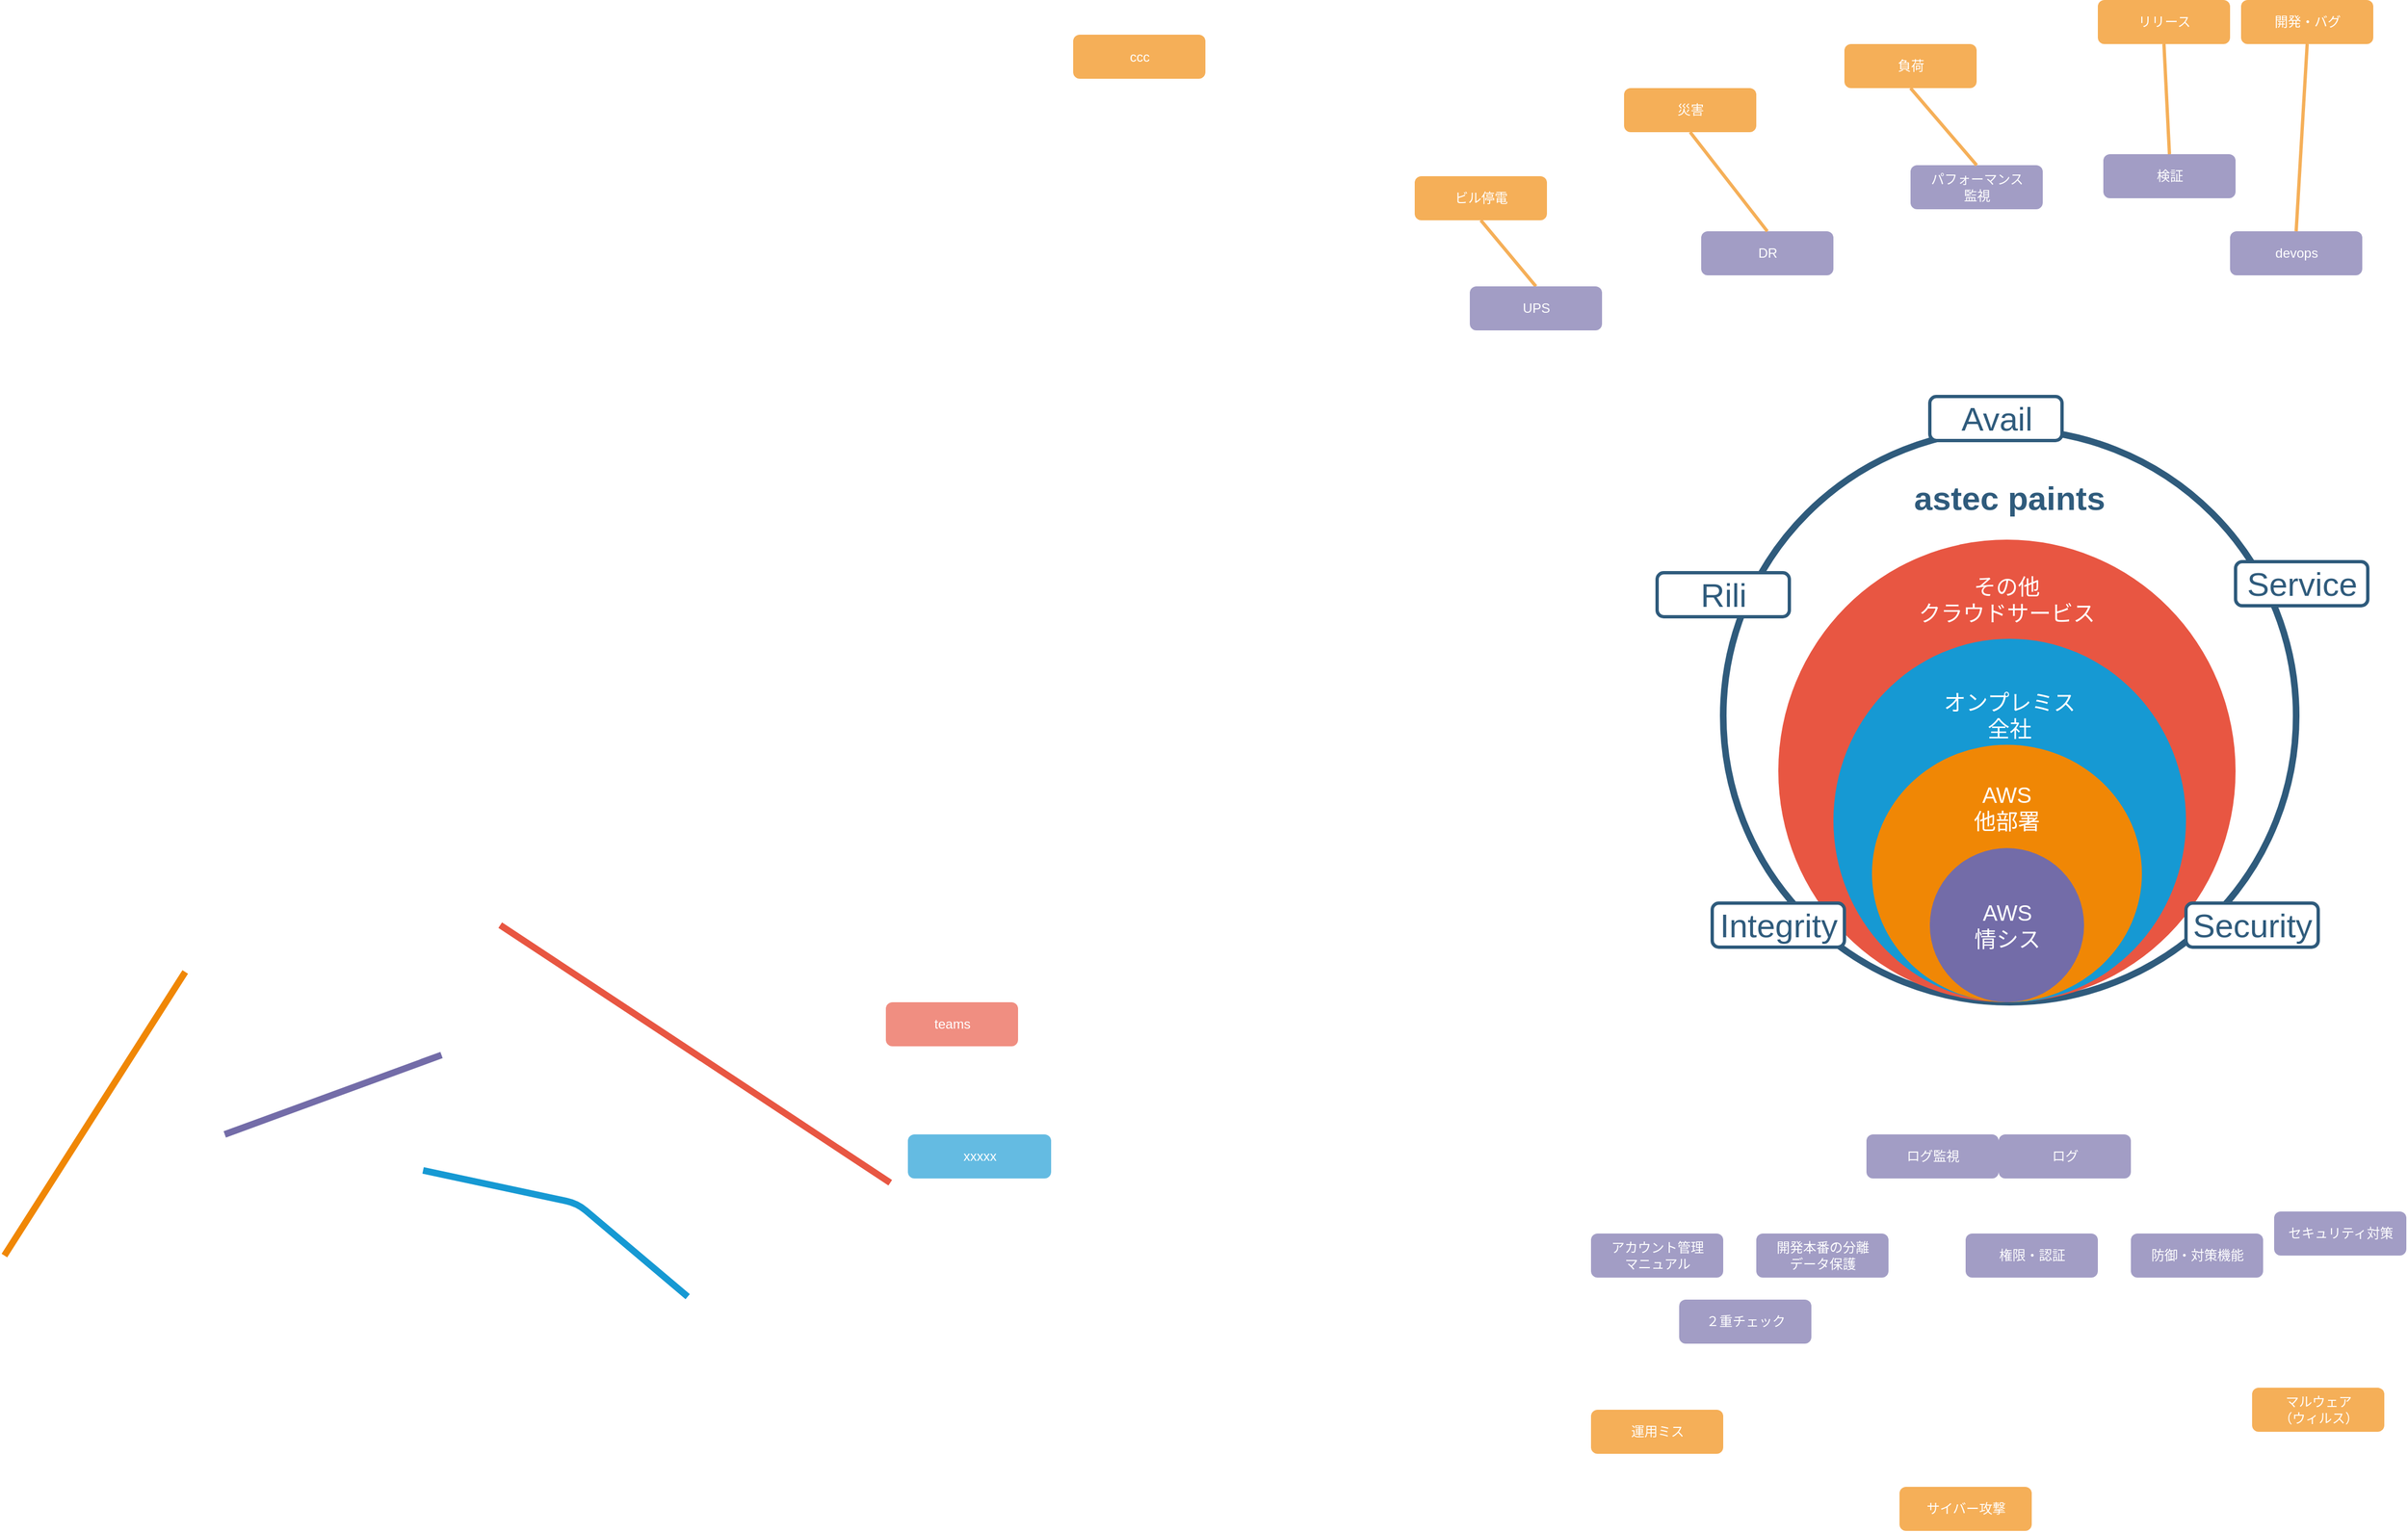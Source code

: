 <mxfile version="18.1.3" type="github">
  <diagram id="6a731a19-8d31-9384-78a2-239565b7b9f0" name="Page-1">
    <mxGraphModel dx="2370" dy="1270" grid="1" gridSize="10" guides="1" tooltips="1" connect="1" arrows="1" fold="1" page="1" pageScale="1" pageWidth="1169" pageHeight="827" background="none" math="0" shadow="0">
      <root>
        <mxCell id="0" />
        <mxCell id="1" parent="0" />
        <mxCell id="1359" style="endArrow=none;strokeWidth=6;strokeColor=#1699D3;html=1;" parent="1" edge="1">
          <mxGeometry relative="1" as="geometry">
            <mxPoint x="740.139" y="1227.328" as="sourcePoint" />
            <mxPoint x="500" y="1112.67" as="targetPoint" />
            <Array as="points">
              <mxPoint x="640" y="1142.67" />
            </Array>
          </mxGeometry>
        </mxCell>
        <mxCell id="1360" style="endArrow=none;strokeWidth=6;strokeColor=#f08705;html=1;" parent="1" edge="1">
          <mxGeometry relative="1" as="geometry">
            <mxPoint x="119.999" y="1190.002" as="sourcePoint" />
            <mxPoint x="284.12" y="932.46" as="targetPoint" />
          </mxGeometry>
        </mxCell>
        <mxCell id="1363" style="endArrow=none;strokeWidth=6;strokeColor=#736CA8;html=1;" parent="1" edge="1">
          <mxGeometry relative="1" as="geometry">
            <mxPoint x="516.724" y="1007.898" as="sourcePoint" />
            <mxPoint x="320" y="1080" as="targetPoint" />
          </mxGeometry>
        </mxCell>
        <mxCell id="1366" value="" style="edgeStyle=none;endArrow=none;strokeWidth=6;strokeColor=#E85642;html=1;" parent="1" edge="1">
          <mxGeometry x="-185.01" y="380.39" width="100" height="100" as="geometry">
            <mxPoint x="570.003" y="889.995" as="sourcePoint" />
            <mxPoint x="923.99" y="1123.89" as="targetPoint" />
          </mxGeometry>
        </mxCell>
        <mxCell id="1372" value="xxxxx" style="rounded=1;fillColor=#64BBE2;strokeColor=none;strokeWidth=3;shadow=0;html=1;fontColor=#FFFFFF;" parent="1" vertex="1">
          <mxGeometry x="940" y="1080" width="130" height="40" as="geometry" />
        </mxCell>
        <mxCell id="1392" value="ccc" style="rounded=1;fillColor=#f5af58;strokeColor=none;strokeWidth=3;shadow=0;html=1;fontColor=#FFFFFF;" parent="1" vertex="1">
          <mxGeometry x="1090" y="81.5" width="120" height="40" as="geometry" />
        </mxCell>
        <mxCell id="1399" value="" style="edgeStyle=none;endArrow=none;strokeWidth=3;strokeColor=#F5AF58;html=1;exitX=0.5;exitY=1;exitDx=0;exitDy=0;entryX=0.5;entryY=0;entryDx=0;entryDy=0;" parent="1" source="q977mSP6qbXEapheZTbc-1552" edge="1" target="1527">
          <mxGeometry x="288.57" y="-68.5" width="100" height="100" as="geometry">
            <mxPoint x="1448.57" y="290" as="sourcePoint" />
            <mxPoint x="1339.999" y="321.5" as="targetPoint" />
          </mxGeometry>
        </mxCell>
        <mxCell id="1490" value="teams" style="rounded=1;fillColor=#f08e81;strokeColor=none;strokeWidth=3;shadow=0;html=1;fontColor=#FFFFFF;" parent="1" vertex="1">
          <mxGeometry x="920" y="960" width="120" height="40" as="geometry" />
        </mxCell>
        <mxCell id="1517" value="ログ監視" style="rounded=1;fillColor=#a29dc5;strokeColor=none;strokeWidth=3;shadow=0;html=1;fontColor=#FFFFFF;" parent="1" vertex="1">
          <mxGeometry x="1810" y="1080" width="120" height="40" as="geometry" />
        </mxCell>
        <mxCell id="1518" value="検証" style="rounded=1;fillColor=#a29dc5;strokeColor=none;strokeWidth=3;shadow=0;html=1;fontColor=#FFFFFF;" parent="1" vertex="1">
          <mxGeometry x="2025" y="190" width="120" height="40" as="geometry" />
        </mxCell>
        <mxCell id="1519" value="devops" style="rounded=1;fillColor=#a29dc5;strokeColor=none;strokeWidth=3;shadow=0;html=1;fontColor=#FFFFFF;" parent="1" vertex="1">
          <mxGeometry x="2140" y="260" width="120" height="40" as="geometry" />
        </mxCell>
        <mxCell id="1520" value="パフォーマンス&lt;br&gt;監視" style="rounded=1;fillColor=#a29dc5;strokeColor=none;strokeWidth=3;shadow=0;html=1;fontColor=#FFFFFF;" parent="1" vertex="1">
          <mxGeometry x="1850" y="200" width="120" height="40" as="geometry" />
        </mxCell>
        <mxCell id="1521" value="２重チェック" style="rounded=1;fillColor=#a29dc5;strokeColor=none;strokeWidth=3;shadow=0;html=1;fontColor=#FFFFFF;" parent="1" vertex="1">
          <mxGeometry x="1640" y="1230" width="120" height="40" as="geometry" />
        </mxCell>
        <mxCell id="1522" value="防御・対策機能" style="rounded=1;fillColor=#a29dc5;strokeColor=none;strokeWidth=3;shadow=0;html=1;fontColor=#FFFFFF;" parent="1" vertex="1">
          <mxGeometry x="2050" y="1170" width="120" height="40" as="geometry" />
        </mxCell>
        <mxCell id="1523" value="セキュリティ対策" style="rounded=1;fillColor=#a29dc5;strokeColor=none;strokeWidth=3;shadow=0;html=1;fontColor=#FFFFFF;" parent="1" vertex="1">
          <mxGeometry x="2180" y="1150" width="120" height="40" as="geometry" />
        </mxCell>
        <mxCell id="1524" value="権限・認証" style="rounded=1;fillColor=#a29dc5;strokeColor=none;strokeWidth=3;shadow=0;html=1;fontColor=#FFFFFF;" parent="1" vertex="1">
          <mxGeometry x="1900" y="1170" width="120" height="40" as="geometry" />
        </mxCell>
        <mxCell id="1525" value="開発本番の分離&lt;br&gt;データ保護" style="rounded=1;fillColor=#a29dc5;strokeColor=none;strokeWidth=3;shadow=0;html=1;fontColor=#FFFFFF;" parent="1" vertex="1">
          <mxGeometry x="1710" y="1170" width="120" height="40" as="geometry" />
        </mxCell>
        <mxCell id="1526" value="アカウント管理&lt;br&gt;マニュアル" style="rounded=1;fillColor=#a29dc5;strokeColor=none;strokeWidth=3;shadow=0;html=1;fontColor=#FFFFFF;" parent="1" vertex="1">
          <mxGeometry x="1560" y="1170" width="120" height="40" as="geometry" />
        </mxCell>
        <mxCell id="1527" value="UPS" style="rounded=1;fillColor=#a29dc5;strokeColor=none;strokeWidth=3;shadow=0;html=1;fontColor=#FFFFFF;" parent="1" vertex="1">
          <mxGeometry x="1450" y="310" width="120" height="40" as="geometry" />
        </mxCell>
        <mxCell id="1529" value="DR" style="rounded=1;fillColor=#a29dc5;strokeColor=none;strokeWidth=3;shadow=0;html=1;fontColor=#FFFFFF;" parent="1" vertex="1">
          <mxGeometry x="1660" y="260" width="120" height="40" as="geometry" />
        </mxCell>
        <mxCell id="q977mSP6qbXEapheZTbc-1542" value="astec paints&lt;br&gt;&lt;br&gt;&lt;br&gt;&lt;br&gt;&lt;br&gt;&lt;br&gt;&lt;br&gt;&lt;br&gt;&lt;br&gt;&lt;br&gt;&lt;br&gt;&lt;br&gt;" style="ellipse;whiteSpace=wrap;html=1;shadow=0;fontFamily=Helvetica;fontSize=30;fontColor=#2F5B7C;align=center;strokeColor=#2F5B7C;strokeWidth=6;fillColor=#FFFFFF;fontStyle=1;gradientColor=none;" vertex="1" parent="1">
          <mxGeometry x="1680" y="440" width="520" height="520" as="geometry" />
        </mxCell>
        <mxCell id="1542" style="edgeStyle=none;rounded=0;html=1;exitX=0.5;exitY=1;endArrow=none;endFill=0;jettySize=auto;orthogonalLoop=1;strokeColor=#736CA8;strokeWidth=2;fillColor=#64bbe2;fontSize=20;fontColor=#23445D;" parent="1" source="1529" target="1529" edge="1">
          <mxGeometry relative="1" as="geometry" />
        </mxCell>
        <mxCell id="zO4uqiVkF_f-rewkO_dX-1543" value="ログ" style="rounded=1;fillColor=#a29dc5;strokeColor=none;strokeWidth=3;shadow=0;html=1;fontColor=#FFFFFF;" parent="1" vertex="1">
          <mxGeometry x="1930" y="1080" width="120" height="40" as="geometry" />
        </mxCell>
        <mxCell id="q977mSP6qbXEapheZTbc-1551" value="災害" style="rounded=1;fillColor=#f5af58;strokeColor=none;strokeWidth=3;shadow=0;html=1;fontColor=#FFFFFF;" vertex="1" parent="1">
          <mxGeometry x="1590" y="130" width="120" height="40" as="geometry" />
        </mxCell>
        <mxCell id="q977mSP6qbXEapheZTbc-1552" value="ビル停電" style="rounded=1;fillColor=#f5af58;strokeColor=none;strokeWidth=3;shadow=0;html=1;fontColor=#FFFFFF;" vertex="1" parent="1">
          <mxGeometry x="1400" y="210" width="120" height="40" as="geometry" />
        </mxCell>
        <mxCell id="q977mSP6qbXEapheZTbc-1553" value="運用ミス" style="rounded=1;fillColor=#f5af58;strokeColor=none;strokeWidth=3;shadow=0;html=1;fontColor=#FFFFFF;" vertex="1" parent="1">
          <mxGeometry x="1560" y="1330" width="120" height="40" as="geometry" />
        </mxCell>
        <mxCell id="q977mSP6qbXEapheZTbc-1554" value="リリース" style="rounded=1;fillColor=#f5af58;strokeColor=none;strokeWidth=3;shadow=0;html=1;fontColor=#FFFFFF;" vertex="1" parent="1">
          <mxGeometry x="2020" y="50" width="120" height="40" as="geometry" />
        </mxCell>
        <mxCell id="q977mSP6qbXEapheZTbc-1557" value="マルウェア&lt;br&gt;（ウィルス）" style="rounded=1;fillColor=#f5af58;strokeColor=none;strokeWidth=3;shadow=0;html=1;fontColor=#FFFFFF;" vertex="1" parent="1">
          <mxGeometry x="2160" y="1310" width="120" height="40" as="geometry" />
        </mxCell>
        <mxCell id="q977mSP6qbXEapheZTbc-1558" value="サイバー攻撃" style="rounded=1;fillColor=#f5af58;strokeColor=none;strokeWidth=3;shadow=0;html=1;fontColor=#FFFFFF;" vertex="1" parent="1">
          <mxGeometry x="1840" y="1400" width="120" height="40" as="geometry" />
        </mxCell>
        <mxCell id="q977mSP6qbXEapheZTbc-1559" value="開発・バグ" style="rounded=1;fillColor=#f5af58;strokeColor=none;strokeWidth=3;shadow=0;html=1;fontColor=#FFFFFF;" vertex="1" parent="1">
          <mxGeometry x="2150" y="50" width="120" height="40" as="geometry" />
        </mxCell>
        <mxCell id="q977mSP6qbXEapheZTbc-1560" value="負荷" style="rounded=1;fillColor=#f5af58;strokeColor=none;strokeWidth=3;shadow=0;html=1;fontColor=#FFFFFF;" vertex="1" parent="1">
          <mxGeometry x="1790" y="90" width="120" height="40" as="geometry" />
        </mxCell>
        <mxCell id="1356" value="その他&lt;br&gt;クラウドサービス&lt;br&gt;&lt;br&gt;&lt;br&gt;&lt;br&gt;&lt;br&gt;&lt;br&gt;&lt;br&gt;&lt;br&gt;&lt;br&gt;&lt;br&gt;&lt;br&gt;&lt;br&gt;&lt;br&gt;&lt;br&gt;" style="ellipse;whiteSpace=wrap;html=1;shadow=0;fontFamily=Helvetica;fontSize=20;fontColor=#FFFFFF;align=center;strokeWidth=3;fillColor=#E85642;strokeColor=none;" parent="1" vertex="1">
          <mxGeometry x="1730" y="540" width="415" height="420" as="geometry" />
        </mxCell>
        <mxCell id="1350" value="オンプレミス&lt;br&gt;全社&lt;br&gt;&lt;br&gt;&lt;br&gt;&lt;br&gt;&lt;br&gt;&lt;br&gt;&lt;br&gt;&lt;br&gt;&lt;br&gt;" style="ellipse;whiteSpace=wrap;html=1;shadow=0;fontFamily=Helvetica;fontSize=20;fontColor=#FFFFFF;align=center;strokeWidth=3;fillColor=#1699D3;strokeColor=none;" parent="1" vertex="1">
          <mxGeometry x="1780" y="630" width="320" height="330" as="geometry" />
        </mxCell>
        <mxCell id="1351" value="AWS&lt;br&gt;他部署&lt;br&gt;&lt;br&gt;&lt;br&gt;&lt;br&gt;&lt;br&gt;&lt;br&gt;" style="ellipse;whiteSpace=wrap;html=1;shadow=0;fontFamily=Helvetica;fontSize=20;fontColor=#FFFFFF;align=center;strokeWidth=3;fillColor=#F08705;strokeColor=none;gradientColor=none;" parent="1" vertex="1">
          <mxGeometry x="1815" y="726.25" width="245" height="233.75" as="geometry" />
        </mxCell>
        <mxCell id="1516" value="AWS&lt;br&gt;情シス" style="ellipse;whiteSpace=wrap;html=1;shadow=0;fontFamily=Helvetica;fontSize=20;fontColor=#FFFFFF;align=center;strokeWidth=3;fillColor=#736ca8;strokeColor=none;" parent="1" vertex="1">
          <mxGeometry x="1867.5" y="820" width="140" height="140" as="geometry" />
        </mxCell>
        <mxCell id="q977mSP6qbXEapheZTbc-1547" value="&lt;font style=&quot;font-size: 30px;&quot; color=&quot;#2f5b7c&quot;&gt;Integrity&lt;/font&gt;" style="rounded=1;fillColor=#FFFFFF;strokeColor=#2F5B7C;strokeWidth=3;shadow=0;html=1;fontColor=#FFFFFF;" vertex="1" parent="1">
          <mxGeometry x="1670" y="870" width="120" height="40" as="geometry" />
        </mxCell>
        <mxCell id="q977mSP6qbXEapheZTbc-1546" value="&lt;font style=&quot;font-size: 30px;&quot; color=&quot;#2f5b7c&quot;&gt;Security&lt;/font&gt;" style="rounded=1;fillColor=#FFFFFF;strokeColor=#2F5B7C;strokeWidth=3;shadow=0;html=1;fontColor=#FFFFFF;" vertex="1" parent="1">
          <mxGeometry x="2100" y="870" width="120" height="40" as="geometry" />
        </mxCell>
        <mxCell id="q977mSP6qbXEapheZTbc-1543" value="&lt;font style=&quot;font-size: 30px;&quot; color=&quot;#2f5b7c&quot;&gt;Rili&lt;/font&gt;" style="rounded=1;fillColor=#FFFFFF;strokeColor=#2F5B7C;strokeWidth=3;shadow=0;html=1;fontColor=#FFFFFF;" vertex="1" parent="1">
          <mxGeometry x="1620" y="570" width="120" height="40" as="geometry" />
        </mxCell>
        <mxCell id="q977mSP6qbXEapheZTbc-1545" value="&lt;font style=&quot;font-size: 30px;&quot; color=&quot;#2f5b7c&quot;&gt;Service&lt;/font&gt;" style="rounded=1;fillColor=#FFFFFF;strokeColor=#2F5B7C;strokeWidth=3;shadow=0;html=1;fontColor=#FFFFFF;" vertex="1" parent="1">
          <mxGeometry x="2145" y="560" width="120" height="40" as="geometry" />
        </mxCell>
        <mxCell id="q977mSP6qbXEapheZTbc-1544" value="&lt;font style=&quot;font-size: 30px;&quot; color=&quot;#2f5b7c&quot;&gt;Avail&lt;/font&gt;" style="rounded=1;fillColor=#FFFFFF;strokeColor=#2F5B7C;strokeWidth=3;shadow=0;html=1;fontColor=#FFFFFF;" vertex="1" parent="1">
          <mxGeometry x="1867.5" y="410" width="120" height="40" as="geometry" />
        </mxCell>
        <mxCell id="q977mSP6qbXEapheZTbc-1562" value="" style="edgeStyle=none;endArrow=none;strokeWidth=3;strokeColor=#F5AF58;html=1;exitX=0.5;exitY=1;exitDx=0;exitDy=0;entryX=0.5;entryY=0;entryDx=0;entryDy=0;" edge="1" parent="1" source="q977mSP6qbXEapheZTbc-1551" target="1529">
          <mxGeometry x="298.57" y="-58.5" width="100" height="100" as="geometry">
            <mxPoint x="1470" y="260" as="sourcePoint" />
            <mxPoint x="1520" y="320" as="targetPoint" />
          </mxGeometry>
        </mxCell>
        <mxCell id="q977mSP6qbXEapheZTbc-1563" value="" style="edgeStyle=none;endArrow=none;strokeWidth=3;strokeColor=#F5AF58;html=1;exitX=0.5;exitY=1;exitDx=0;exitDy=0;entryX=0.5;entryY=0;entryDx=0;entryDy=0;" edge="1" parent="1" source="q977mSP6qbXEapheZTbc-1560" target="1520">
          <mxGeometry x="308.57" y="-48.5" width="100" height="100" as="geometry">
            <mxPoint x="1660" y="180" as="sourcePoint" />
            <mxPoint x="1730" y="270" as="targetPoint" />
          </mxGeometry>
        </mxCell>
        <mxCell id="q977mSP6qbXEapheZTbc-1564" value="" style="edgeStyle=none;endArrow=none;strokeWidth=3;strokeColor=#F5AF58;html=1;exitX=0.5;exitY=1;exitDx=0;exitDy=0;entryX=0.5;entryY=0;entryDx=0;entryDy=0;" edge="1" parent="1" source="q977mSP6qbXEapheZTbc-1554" target="1518">
          <mxGeometry x="318.57" y="-38.5" width="100" height="100" as="geometry">
            <mxPoint x="1860" y="140" as="sourcePoint" />
            <mxPoint x="1920" y="210" as="targetPoint" />
          </mxGeometry>
        </mxCell>
        <mxCell id="q977mSP6qbXEapheZTbc-1565" value="" style="edgeStyle=none;endArrow=none;strokeWidth=3;strokeColor=#F5AF58;html=1;entryX=0.5;entryY=0;entryDx=0;entryDy=0;exitX=0.5;exitY=1;exitDx=0;exitDy=0;" edge="1" parent="1" source="q977mSP6qbXEapheZTbc-1559" target="1519">
          <mxGeometry x="268.57" y="41.5" width="100" height="100" as="geometry">
            <mxPoint x="2200" y="110" as="sourcePoint" />
            <mxPoint x="2120" y="240" as="targetPoint" />
          </mxGeometry>
        </mxCell>
      </root>
    </mxGraphModel>
  </diagram>
</mxfile>
